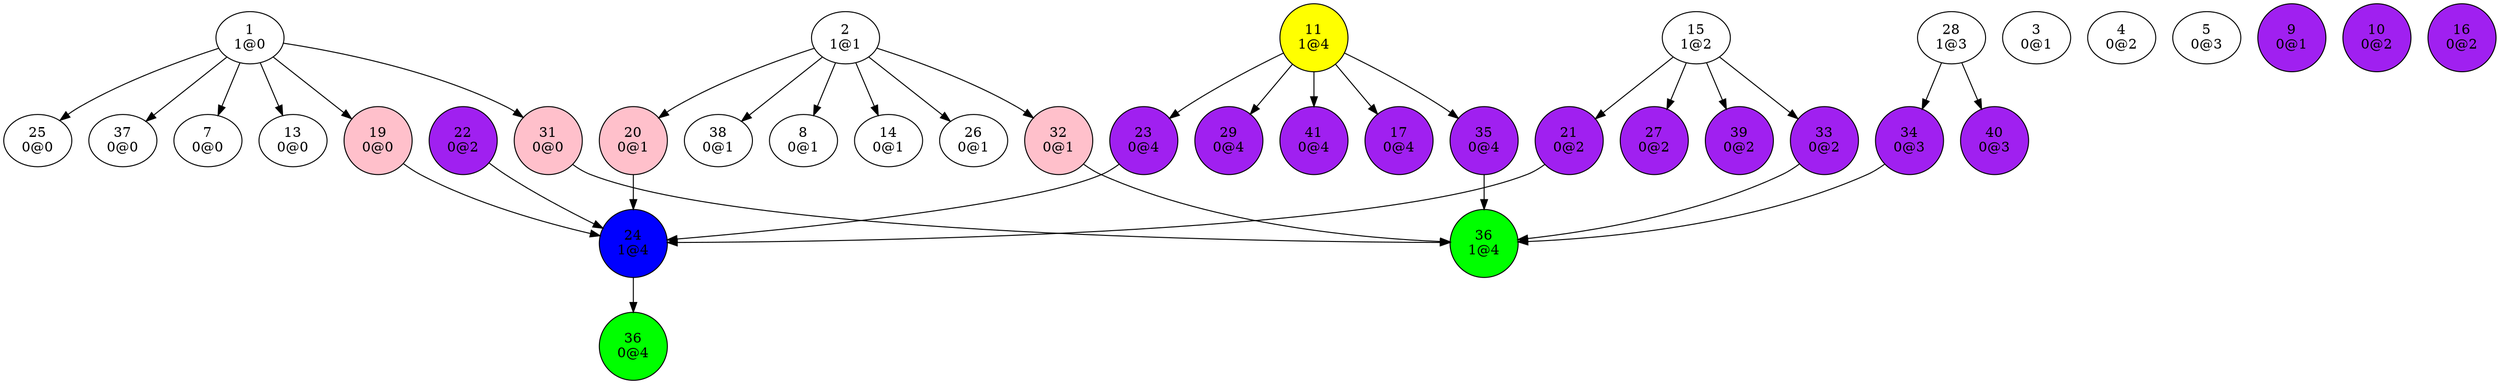digraph {
"1
1@0"->"7
0@0";
"1
1@0"->"13
0@0";
"1
1@0"->"19
0@0";
"1
1@0"->"25
0@0";
"1
1@0"->"31
0@0";
"1
1@0"->"37
0@0";
"2
1@1"->"8
0@1";
"2
1@1"->"14
0@1";
"2
1@1"->"20
0@1";
"2
1@1"->"26
0@1";
"2
1@1"->"32
0@1";
"2
1@1"->"38
0@1";
"3
0@1";
"4
0@2";
"5
0@3";
"7
0@0";
"8
0@1";
"9
0@1";
"10
0@2";
"11
1@4"->"17
0@4";
"11
1@4"->"23
0@4";
"11
1@4"->"29
0@4";
"11
1@4"->"35
0@4";
"11
1@4"->"41
0@4";
"13
0@0";
"14
0@1";
"15
1@2"->"21
0@2";
"15
1@2"->"27
0@2";
"15
1@2"->"33
0@2";
"15
1@2"->"39
0@2";
"16
0@2";
"17
0@4";
"19
0@0"->"24
1@4";
"20
0@1"->"24
1@4";
"21
0@2"->"24
1@4";
"22
0@2"->"24
1@4";
"23
0@4"->"24
1@4";
"24
1@4"->"36
0@4";
"25
0@0";
"26
0@1";
"27
0@2";
"28
1@3"->"34
0@3";
"28
1@3"->"40
0@3";
"29
0@4";
"31
0@0"->"36
1@4";
"32
0@1"->"36
1@4";
"33
0@2"->"36
1@4";
"34
0@3"->"36
1@4";
"35
0@4"->"36
1@4";
"36
0@4";
"36
1@4";
"37
0@0";
"38
0@1";
"39
0@2";
"40
0@3";
"41
0@4";
"9
0@1"[shape=circle, style=filled, fillcolor=purple];
"10
0@2"[shape=circle, style=filled, fillcolor=purple];
"11
1@4"[shape=circle, style=filled, fillcolor=yellow];
"16
0@2"[shape=circle, style=filled, fillcolor=purple];
"17
0@4"[shape=circle, style=filled, fillcolor=purple];
"19
0@0"[shape=circle, style=filled, fillcolor=pink];
"20
0@1"[shape=circle, style=filled, fillcolor=pink];
"21
0@2"[shape=circle, style=filled, fillcolor=purple];
"22
0@2"[shape=circle, style=filled, fillcolor=purple];
"23
0@4"[shape=circle, style=filled, fillcolor=purple];
"24
1@4"[shape=circle, style=filled, fillcolor=blue];
"27
0@2"[shape=circle, style=filled, fillcolor=purple];
"29
0@4"[shape=circle, style=filled, fillcolor=purple];
"31
0@0"[shape=circle, style=filled, fillcolor=pink];
"32
0@1"[shape=circle, style=filled, fillcolor=pink];
"33
0@2"[shape=circle, style=filled, fillcolor=purple];
"34
0@3"[shape=circle, style=filled, fillcolor=purple];
"35
0@4"[shape=circle, style=filled, fillcolor=purple];
"36
0@4"[shape=circle, style=filled, fillcolor=green];
"36
1@4"[shape=circle, style=filled, fillcolor=green];
"39
0@2"[shape=circle, style=filled, fillcolor=purple];
"40
0@3"[shape=circle, style=filled, fillcolor=purple];
"41
0@4"[shape=circle, style=filled, fillcolor=purple];
}